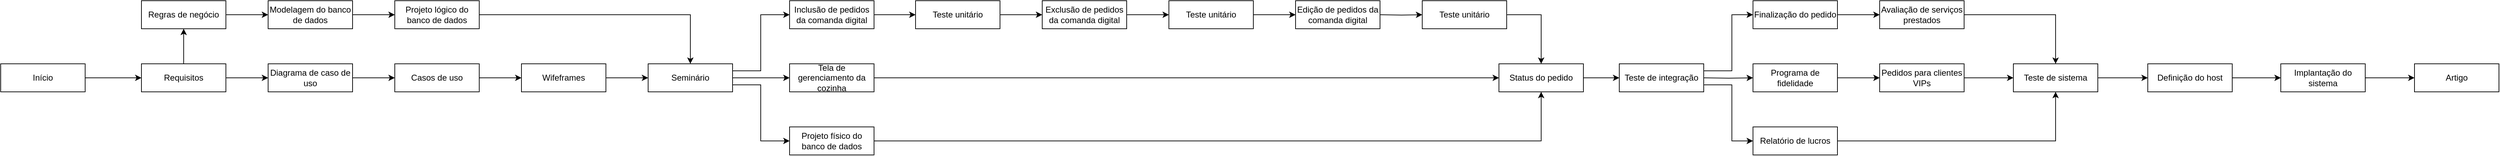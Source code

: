 <mxfile version="14.4.9" type="github">
  <diagram id="0rYbWyMWJ96rx_BRSJQu" name="Page-1">
    <mxGraphModel dx="1374" dy="794" grid="1" gridSize="10" guides="1" tooltips="1" connect="1" arrows="1" fold="1" page="1" pageScale="1" pageWidth="4681" pageHeight="3300" math="0" shadow="0">
      <root>
        <mxCell id="0" />
        <mxCell id="1" parent="0" />
        <mxCell id="MIa5Sn67d_xCS0-kCRzV-3" value="" style="edgeStyle=orthogonalEdgeStyle;rounded=0;orthogonalLoop=1;jettySize=auto;html=1;" parent="1" source="MIa5Sn67d_xCS0-kCRzV-1" target="MIa5Sn67d_xCS0-kCRzV-2" edge="1">
          <mxGeometry relative="1" as="geometry" />
        </mxCell>
        <mxCell id="MIa5Sn67d_xCS0-kCRzV-1" value="Início" style="rounded=0;whiteSpace=wrap;html=1;" parent="1" vertex="1">
          <mxGeometry y="160" width="120" height="40" as="geometry" />
        </mxCell>
        <mxCell id="MIa5Sn67d_xCS0-kCRzV-5" value="" style="edgeStyle=orthogonalEdgeStyle;rounded=0;orthogonalLoop=1;jettySize=auto;html=1;" parent="1" source="MIa5Sn67d_xCS0-kCRzV-2" target="MIa5Sn67d_xCS0-kCRzV-4" edge="1">
          <mxGeometry relative="1" as="geometry" />
        </mxCell>
        <mxCell id="MIa5Sn67d_xCS0-kCRzV-7" value="" style="edgeStyle=orthogonalEdgeStyle;rounded=0;orthogonalLoop=1;jettySize=auto;html=1;" parent="1" source="MIa5Sn67d_xCS0-kCRzV-2" target="MIa5Sn67d_xCS0-kCRzV-6" edge="1">
          <mxGeometry relative="1" as="geometry" />
        </mxCell>
        <mxCell id="MIa5Sn67d_xCS0-kCRzV-2" value="Requisitos" style="rounded=0;whiteSpace=wrap;html=1;" parent="1" vertex="1">
          <mxGeometry x="200" y="160" width="120" height="40" as="geometry" />
        </mxCell>
        <mxCell id="MIa5Sn67d_xCS0-kCRzV-52" value="" style="edgeStyle=orthogonalEdgeStyle;rounded=0;orthogonalLoop=1;jettySize=auto;html=1;" parent="1" source="MIa5Sn67d_xCS0-kCRzV-4" target="MIa5Sn67d_xCS0-kCRzV-51" edge="1">
          <mxGeometry relative="1" as="geometry" />
        </mxCell>
        <mxCell id="MIa5Sn67d_xCS0-kCRzV-4" value="Regras de negócio" style="rounded=0;whiteSpace=wrap;html=1;" parent="1" vertex="1">
          <mxGeometry x="200" y="70" width="120" height="40" as="geometry" />
        </mxCell>
        <mxCell id="MIa5Sn67d_xCS0-kCRzV-9" value="" style="edgeStyle=orthogonalEdgeStyle;rounded=0;orthogonalLoop=1;jettySize=auto;html=1;" parent="1" source="MIa5Sn67d_xCS0-kCRzV-6" target="MIa5Sn67d_xCS0-kCRzV-8" edge="1">
          <mxGeometry relative="1" as="geometry" />
        </mxCell>
        <mxCell id="MIa5Sn67d_xCS0-kCRzV-6" value="Diagrama de caso de uso" style="rounded=0;whiteSpace=wrap;html=1;" parent="1" vertex="1">
          <mxGeometry x="380" y="160" width="120" height="40" as="geometry" />
        </mxCell>
        <mxCell id="MIa5Sn67d_xCS0-kCRzV-11" value="" style="edgeStyle=orthogonalEdgeStyle;rounded=0;orthogonalLoop=1;jettySize=auto;html=1;" parent="1" source="MIa5Sn67d_xCS0-kCRzV-8" target="MIa5Sn67d_xCS0-kCRzV-10" edge="1">
          <mxGeometry relative="1" as="geometry" />
        </mxCell>
        <mxCell id="MIa5Sn67d_xCS0-kCRzV-8" value="Casos de uso" style="rounded=0;whiteSpace=wrap;html=1;" parent="1" vertex="1">
          <mxGeometry x="560" y="160" width="120" height="40" as="geometry" />
        </mxCell>
        <mxCell id="MIa5Sn67d_xCS0-kCRzV-13" value="" style="edgeStyle=orthogonalEdgeStyle;rounded=0;orthogonalLoop=1;jettySize=auto;html=1;" parent="1" source="MIa5Sn67d_xCS0-kCRzV-10" target="MIa5Sn67d_xCS0-kCRzV-12" edge="1">
          <mxGeometry relative="1" as="geometry" />
        </mxCell>
        <mxCell id="MIa5Sn67d_xCS0-kCRzV-10" value="Wifeframes" style="rounded=0;whiteSpace=wrap;html=1;" parent="1" vertex="1">
          <mxGeometry x="740" y="160" width="120" height="40" as="geometry" />
        </mxCell>
        <mxCell id="MIa5Sn67d_xCS0-kCRzV-26" value="" style="edgeStyle=orthogonalEdgeStyle;rounded=0;orthogonalLoop=1;jettySize=auto;html=1;entryX=0;entryY=0.5;entryDx=0;entryDy=0;" parent="1" source="MIa5Sn67d_xCS0-kCRzV-12" target="MIa5Sn67d_xCS0-kCRzV-25" edge="1">
          <mxGeometry relative="1" as="geometry">
            <Array as="points">
              <mxPoint x="1080" y="170" />
              <mxPoint x="1080" y="90" />
            </Array>
          </mxGeometry>
        </mxCell>
        <mxCell id="MIa5Sn67d_xCS0-kCRzV-35" style="edgeStyle=orthogonalEdgeStyle;rounded=0;orthogonalLoop=1;jettySize=auto;html=1;exitX=1;exitY=0.5;exitDx=0;exitDy=0;entryX=0;entryY=0.5;entryDx=0;entryDy=0;" parent="1" source="MIa5Sn67d_xCS0-kCRzV-12" target="MIa5Sn67d_xCS0-kCRzV-33" edge="1">
          <mxGeometry relative="1" as="geometry" />
        </mxCell>
        <mxCell id="MIa5Sn67d_xCS0-kCRzV-57" value="" style="edgeStyle=orthogonalEdgeStyle;rounded=0;orthogonalLoop=1;jettySize=auto;html=1;entryX=0;entryY=0.5;entryDx=0;entryDy=0;" parent="1" source="MIa5Sn67d_xCS0-kCRzV-12" target="MIa5Sn67d_xCS0-kCRzV-56" edge="1">
          <mxGeometry relative="1" as="geometry">
            <Array as="points">
              <mxPoint x="1080" y="190" />
              <mxPoint x="1080" y="270" />
            </Array>
          </mxGeometry>
        </mxCell>
        <mxCell id="MIa5Sn67d_xCS0-kCRzV-12" value="Seminário" style="rounded=0;whiteSpace=wrap;html=1;" parent="1" vertex="1">
          <mxGeometry x="920" y="160" width="120" height="40" as="geometry" />
        </mxCell>
        <mxCell id="MIa5Sn67d_xCS0-kCRzV-65" value="" style="edgeStyle=orthogonalEdgeStyle;rounded=0;orthogonalLoop=1;jettySize=auto;html=1;" parent="1" source="MIa5Sn67d_xCS0-kCRzV-25" target="MIa5Sn67d_xCS0-kCRzV-64" edge="1">
          <mxGeometry relative="1" as="geometry" />
        </mxCell>
        <mxCell id="MIa5Sn67d_xCS0-kCRzV-25" value="Inclusão de pedidos da comanda digital" style="rounded=0;whiteSpace=wrap;html=1;" parent="1" vertex="1">
          <mxGeometry x="1121" y="70" width="120" height="40" as="geometry" />
        </mxCell>
        <mxCell id="MIa5Sn67d_xCS0-kCRzV-27" value="Exclusão de pedidos da comanda digital" style="rounded=0;whiteSpace=wrap;html=1;" parent="1" vertex="1">
          <mxGeometry x="1480" y="70" width="120" height="40" as="geometry" />
        </mxCell>
        <mxCell id="MIa5Sn67d_xCS0-kCRzV-29" value="Edição de pedidos da comanda digital" style="rounded=0;whiteSpace=wrap;html=1;" parent="1" vertex="1">
          <mxGeometry x="1840" y="70" width="120" height="40" as="geometry" />
        </mxCell>
        <mxCell id="MIa5Sn67d_xCS0-kCRzV-37" value="" style="edgeStyle=orthogonalEdgeStyle;rounded=0;orthogonalLoop=1;jettySize=auto;html=1;" parent="1" source="MIa5Sn67d_xCS0-kCRzV-33" target="MIa5Sn67d_xCS0-kCRzV-36" edge="1">
          <mxGeometry relative="1" as="geometry" />
        </mxCell>
        <mxCell id="MIa5Sn67d_xCS0-kCRzV-33" value="Tela de gerenciamento da cozinha" style="rounded=0;whiteSpace=wrap;html=1;" parent="1" vertex="1">
          <mxGeometry x="1121" y="160" width="120" height="40" as="geometry" />
        </mxCell>
        <mxCell id="MIa5Sn67d_xCS0-kCRzV-40" value="" style="edgeStyle=orthogonalEdgeStyle;rounded=0;orthogonalLoop=1;jettySize=auto;html=1;entryX=0;entryY=0.5;entryDx=0;entryDy=0;" parent="1" target="MIa5Sn67d_xCS0-kCRzV-39" edge="1">
          <mxGeometry relative="1" as="geometry">
            <mxPoint x="2420" y="170" as="sourcePoint" />
            <Array as="points">
              <mxPoint x="2460" y="170" />
              <mxPoint x="2460" y="90" />
            </Array>
          </mxGeometry>
        </mxCell>
        <mxCell id="MIa5Sn67d_xCS0-kCRzV-42" value="" style="edgeStyle=orthogonalEdgeStyle;rounded=0;orthogonalLoop=1;jettySize=auto;html=1;exitX=1;exitY=0.5;exitDx=0;exitDy=0;" parent="1" target="MIa5Sn67d_xCS0-kCRzV-41" edge="1">
          <mxGeometry relative="1" as="geometry">
            <mxPoint x="2420" y="180" as="sourcePoint" />
          </mxGeometry>
        </mxCell>
        <mxCell id="MIa5Sn67d_xCS0-kCRzV-82" value="" style="edgeStyle=orthogonalEdgeStyle;rounded=0;orthogonalLoop=1;jettySize=auto;html=1;" parent="1" source="MIa5Sn67d_xCS0-kCRzV-36" target="MIa5Sn67d_xCS0-kCRzV-81" edge="1">
          <mxGeometry relative="1" as="geometry" />
        </mxCell>
        <mxCell id="MIa5Sn67d_xCS0-kCRzV-36" value="Status do pedido" style="rounded=0;whiteSpace=wrap;html=1;" parent="1" vertex="1">
          <mxGeometry x="2129" y="160" width="120" height="40" as="geometry" />
        </mxCell>
        <mxCell id="MIa5Sn67d_xCS0-kCRzV-50" value="" style="edgeStyle=orthogonalEdgeStyle;rounded=0;orthogonalLoop=1;jettySize=auto;html=1;" parent="1" source="MIa5Sn67d_xCS0-kCRzV-39" target="MIa5Sn67d_xCS0-kCRzV-49" edge="1">
          <mxGeometry relative="1" as="geometry" />
        </mxCell>
        <mxCell id="MIa5Sn67d_xCS0-kCRzV-39" value="Finalização do pedido" style="rounded=0;whiteSpace=wrap;html=1;" parent="1" vertex="1">
          <mxGeometry x="2490" y="70" width="120" height="40" as="geometry" />
        </mxCell>
        <mxCell id="MIa5Sn67d_xCS0-kCRzV-44" value="" style="edgeStyle=orthogonalEdgeStyle;rounded=0;orthogonalLoop=1;jettySize=auto;html=1;" parent="1" source="MIa5Sn67d_xCS0-kCRzV-41" target="MIa5Sn67d_xCS0-kCRzV-43" edge="1">
          <mxGeometry relative="1" as="geometry" />
        </mxCell>
        <mxCell id="MIa5Sn67d_xCS0-kCRzV-41" value="Programa de fidelidade" style="rounded=0;whiteSpace=wrap;html=1;" parent="1" vertex="1">
          <mxGeometry x="2490" y="160" width="120" height="40" as="geometry" />
        </mxCell>
        <mxCell id="MIa5Sn67d_xCS0-kCRzV-62" value="" style="edgeStyle=orthogonalEdgeStyle;rounded=0;orthogonalLoop=1;jettySize=auto;html=1;" parent="1" source="MIa5Sn67d_xCS0-kCRzV-43" target="MIa5Sn67d_xCS0-kCRzV-61" edge="1">
          <mxGeometry relative="1" as="geometry" />
        </mxCell>
        <mxCell id="MIa5Sn67d_xCS0-kCRzV-43" value="Pedidos para clientes VIPs" style="rounded=0;whiteSpace=wrap;html=1;" parent="1" vertex="1">
          <mxGeometry x="2670" y="160" width="120" height="40" as="geometry" />
        </mxCell>
        <mxCell id="MIa5Sn67d_xCS0-kCRzV-60" style="edgeStyle=orthogonalEdgeStyle;rounded=0;orthogonalLoop=1;jettySize=auto;html=1;entryX=0.5;entryY=1;entryDx=0;entryDy=0;" parent="1" source="MIa5Sn67d_xCS0-kCRzV-47" target="MIa5Sn67d_xCS0-kCRzV-61" edge="1">
          <mxGeometry relative="1" as="geometry">
            <mxPoint x="2910" y="270" as="targetPoint" />
          </mxGeometry>
        </mxCell>
        <mxCell id="MIa5Sn67d_xCS0-kCRzV-47" value="Relatório de lucros" style="rounded=0;whiteSpace=wrap;html=1;" parent="1" vertex="1">
          <mxGeometry x="2490" y="250" width="120" height="40" as="geometry" />
        </mxCell>
        <mxCell id="MIa5Sn67d_xCS0-kCRzV-63" style="edgeStyle=orthogonalEdgeStyle;rounded=0;orthogonalLoop=1;jettySize=auto;html=1;" parent="1" source="MIa5Sn67d_xCS0-kCRzV-49" target="MIa5Sn67d_xCS0-kCRzV-61" edge="1">
          <mxGeometry relative="1" as="geometry" />
        </mxCell>
        <mxCell id="MIa5Sn67d_xCS0-kCRzV-49" value="Avaliação de serviços prestados" style="rounded=0;whiteSpace=wrap;html=1;" parent="1" vertex="1">
          <mxGeometry x="2670" y="70" width="120" height="40" as="geometry" />
        </mxCell>
        <mxCell id="MIa5Sn67d_xCS0-kCRzV-54" value="" style="edgeStyle=orthogonalEdgeStyle;rounded=0;orthogonalLoop=1;jettySize=auto;html=1;" parent="1" source="MIa5Sn67d_xCS0-kCRzV-51" target="MIa5Sn67d_xCS0-kCRzV-53" edge="1">
          <mxGeometry relative="1" as="geometry" />
        </mxCell>
        <mxCell id="MIa5Sn67d_xCS0-kCRzV-51" value="Modelagem do banco de dados" style="rounded=0;whiteSpace=wrap;html=1;" parent="1" vertex="1">
          <mxGeometry x="380" y="70" width="120" height="40" as="geometry" />
        </mxCell>
        <mxCell id="MIa5Sn67d_xCS0-kCRzV-55" style="edgeStyle=orthogonalEdgeStyle;rounded=0;orthogonalLoop=1;jettySize=auto;html=1;entryX=0.5;entryY=0;entryDx=0;entryDy=0;" parent="1" source="MIa5Sn67d_xCS0-kCRzV-53" target="MIa5Sn67d_xCS0-kCRzV-12" edge="1">
          <mxGeometry relative="1" as="geometry" />
        </mxCell>
        <mxCell id="MIa5Sn67d_xCS0-kCRzV-53" value="Projeto lógico do banco de dados" style="rounded=0;whiteSpace=wrap;html=1;" parent="1" vertex="1">
          <mxGeometry x="560" y="70" width="120" height="40" as="geometry" />
        </mxCell>
        <mxCell id="MIa5Sn67d_xCS0-kCRzV-59" style="edgeStyle=orthogonalEdgeStyle;rounded=0;orthogonalLoop=1;jettySize=auto;html=1;entryX=0.5;entryY=1;entryDx=0;entryDy=0;" parent="1" source="MIa5Sn67d_xCS0-kCRzV-56" target="MIa5Sn67d_xCS0-kCRzV-36" edge="1">
          <mxGeometry relative="1" as="geometry" />
        </mxCell>
        <mxCell id="MIa5Sn67d_xCS0-kCRzV-56" value="Projeto físico do banco de dados" style="rounded=0;whiteSpace=wrap;html=1;" parent="1" vertex="1">
          <mxGeometry x="1121" y="250" width="120" height="40" as="geometry" />
        </mxCell>
        <mxCell id="MIa5Sn67d_xCS0-kCRzV-70" value="" style="edgeStyle=orthogonalEdgeStyle;rounded=0;orthogonalLoop=1;jettySize=auto;html=1;" parent="1" source="MIa5Sn67d_xCS0-kCRzV-61" target="MIa5Sn67d_xCS0-kCRzV-69" edge="1">
          <mxGeometry relative="1" as="geometry" />
        </mxCell>
        <mxCell id="MIa5Sn67d_xCS0-kCRzV-61" value="Teste de sistema" style="rounded=0;whiteSpace=wrap;html=1;" parent="1" vertex="1">
          <mxGeometry x="2860" y="160" width="120" height="40" as="geometry" />
        </mxCell>
        <mxCell id="MIa5Sn67d_xCS0-kCRzV-75" style="edgeStyle=orthogonalEdgeStyle;rounded=0;orthogonalLoop=1;jettySize=auto;html=1;entryX=0;entryY=0.5;entryDx=0;entryDy=0;" parent="1" source="MIa5Sn67d_xCS0-kCRzV-64" target="MIa5Sn67d_xCS0-kCRzV-27" edge="1">
          <mxGeometry relative="1" as="geometry" />
        </mxCell>
        <mxCell id="MIa5Sn67d_xCS0-kCRzV-64" value="Teste unitário" style="rounded=0;whiteSpace=wrap;html=1;" parent="1" vertex="1">
          <mxGeometry x="1300" y="70" width="120" height="40" as="geometry" />
        </mxCell>
        <mxCell id="MIa5Sn67d_xCS0-kCRzV-72" value="" style="edgeStyle=orthogonalEdgeStyle;rounded=0;orthogonalLoop=1;jettySize=auto;html=1;" parent="1" source="MIa5Sn67d_xCS0-kCRzV-69" target="MIa5Sn67d_xCS0-kCRzV-71" edge="1">
          <mxGeometry relative="1" as="geometry" />
        </mxCell>
        <mxCell id="MIa5Sn67d_xCS0-kCRzV-69" value="Definição do host" style="rounded=0;whiteSpace=wrap;html=1;" parent="1" vertex="1">
          <mxGeometry x="3051" y="160" width="120" height="40" as="geometry" />
        </mxCell>
        <mxCell id="cArmeidoRTrXMlR-tFf2-2" value="" style="edgeStyle=orthogonalEdgeStyle;rounded=0;orthogonalLoop=1;jettySize=auto;html=1;" edge="1" parent="1" source="MIa5Sn67d_xCS0-kCRzV-71" target="cArmeidoRTrXMlR-tFf2-1">
          <mxGeometry relative="1" as="geometry" />
        </mxCell>
        <mxCell id="MIa5Sn67d_xCS0-kCRzV-71" value="Implantação do sistema" style="rounded=0;whiteSpace=wrap;html=1;" parent="1" vertex="1">
          <mxGeometry x="3240" y="160" width="120" height="40" as="geometry" />
        </mxCell>
        <mxCell id="MIa5Sn67d_xCS0-kCRzV-73" value="" style="edgeStyle=orthogonalEdgeStyle;rounded=0;orthogonalLoop=1;jettySize=auto;html=1;exitX=1;exitY=0.5;exitDx=0;exitDy=0;" parent="1" source="MIa5Sn67d_xCS0-kCRzV-27" target="MIa5Sn67d_xCS0-kCRzV-74" edge="1">
          <mxGeometry relative="1" as="geometry">
            <mxPoint x="1630" y="90" as="sourcePoint" />
          </mxGeometry>
        </mxCell>
        <mxCell id="MIa5Sn67d_xCS0-kCRzV-76" style="edgeStyle=orthogonalEdgeStyle;rounded=0;orthogonalLoop=1;jettySize=auto;html=1;entryX=0;entryY=0.5;entryDx=0;entryDy=0;" parent="1" source="MIa5Sn67d_xCS0-kCRzV-74" target="MIa5Sn67d_xCS0-kCRzV-29" edge="1">
          <mxGeometry relative="1" as="geometry" />
        </mxCell>
        <mxCell id="MIa5Sn67d_xCS0-kCRzV-74" value="Teste unitário" style="rounded=0;whiteSpace=wrap;html=1;" parent="1" vertex="1">
          <mxGeometry x="1660" y="70" width="120" height="40" as="geometry" />
        </mxCell>
        <mxCell id="MIa5Sn67d_xCS0-kCRzV-77" value="" style="edgeStyle=orthogonalEdgeStyle;rounded=0;orthogonalLoop=1;jettySize=auto;html=1;" parent="1" target="MIa5Sn67d_xCS0-kCRzV-78" edge="1">
          <mxGeometry relative="1" as="geometry">
            <mxPoint x="1960" y="90" as="sourcePoint" />
          </mxGeometry>
        </mxCell>
        <mxCell id="MIa5Sn67d_xCS0-kCRzV-79" style="edgeStyle=orthogonalEdgeStyle;rounded=0;orthogonalLoop=1;jettySize=auto;html=1;entryX=0.5;entryY=0;entryDx=0;entryDy=0;" parent="1" source="MIa5Sn67d_xCS0-kCRzV-78" target="MIa5Sn67d_xCS0-kCRzV-36" edge="1">
          <mxGeometry relative="1" as="geometry">
            <Array as="points">
              <mxPoint x="2189" y="90" />
            </Array>
          </mxGeometry>
        </mxCell>
        <mxCell id="MIa5Sn67d_xCS0-kCRzV-78" value="Teste unitário" style="rounded=0;whiteSpace=wrap;html=1;" parent="1" vertex="1">
          <mxGeometry x="2020" y="70" width="120" height="40" as="geometry" />
        </mxCell>
        <mxCell id="MIa5Sn67d_xCS0-kCRzV-83" style="edgeStyle=orthogonalEdgeStyle;rounded=0;orthogonalLoop=1;jettySize=auto;html=1;exitX=1;exitY=0.75;exitDx=0;exitDy=0;entryX=0;entryY=0.5;entryDx=0;entryDy=0;" parent="1" source="MIa5Sn67d_xCS0-kCRzV-81" target="MIa5Sn67d_xCS0-kCRzV-47" edge="1">
          <mxGeometry relative="1" as="geometry">
            <Array as="points">
              <mxPoint x="2460" y="190" />
              <mxPoint x="2460" y="270" />
            </Array>
          </mxGeometry>
        </mxCell>
        <mxCell id="MIa5Sn67d_xCS0-kCRzV-81" value="Teste de integração" style="rounded=0;whiteSpace=wrap;html=1;" parent="1" vertex="1">
          <mxGeometry x="2300" y="160" width="120" height="40" as="geometry" />
        </mxCell>
        <mxCell id="cArmeidoRTrXMlR-tFf2-1" value="Artigo" style="rounded=0;whiteSpace=wrap;html=1;" vertex="1" parent="1">
          <mxGeometry x="3430" y="160" width="120" height="40" as="geometry" />
        </mxCell>
      </root>
    </mxGraphModel>
  </diagram>
</mxfile>
